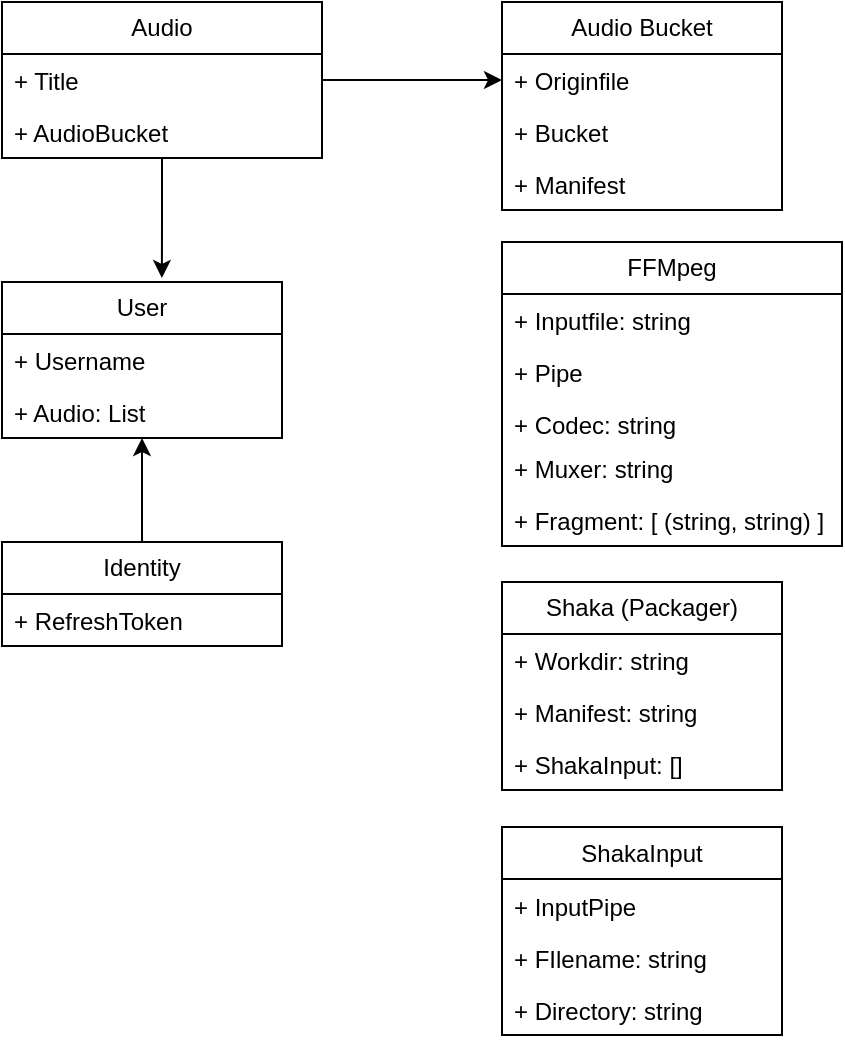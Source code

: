 <mxfile version="21.2.1" type="device">
  <diagram id="C5RBs43oDa-KdzZeNtuy" name="Page-1">
    <mxGraphModel dx="944" dy="623" grid="1" gridSize="10" guides="1" tooltips="1" connect="1" arrows="1" fold="1" page="1" pageScale="1" pageWidth="827" pageHeight="1169" math="0" shadow="0">
      <root>
        <mxCell id="WIyWlLk6GJQsqaUBKTNV-0" />
        <mxCell id="WIyWlLk6GJQsqaUBKTNV-1" parent="WIyWlLk6GJQsqaUBKTNV-0" />
        <mxCell id="QPBZZbar1Oy0P-pEedTq-46" style="edgeStyle=orthogonalEdgeStyle;rounded=0;orthogonalLoop=1;jettySize=auto;html=1;entryX=0.571;entryY=-0.026;entryDx=0;entryDy=0;entryPerimeter=0;" edge="1" parent="WIyWlLk6GJQsqaUBKTNV-1" source="QPBZZbar1Oy0P-pEedTq-28" target="QPBZZbar1Oy0P-pEedTq-41">
          <mxGeometry relative="1" as="geometry" />
        </mxCell>
        <mxCell id="QPBZZbar1Oy0P-pEedTq-28" value="Audio" style="swimlane;fontStyle=0;childLayout=stackLayout;horizontal=1;startSize=26;fillColor=none;horizontalStack=0;resizeParent=1;resizeParentMax=0;resizeLast=0;collapsible=1;marginBottom=0;whiteSpace=wrap;html=1;" vertex="1" parent="WIyWlLk6GJQsqaUBKTNV-1">
          <mxGeometry x="190" y="120" width="160" height="78" as="geometry" />
        </mxCell>
        <mxCell id="QPBZZbar1Oy0P-pEedTq-29" value="+ Title" style="text;strokeColor=none;fillColor=none;align=left;verticalAlign=top;spacingLeft=4;spacingRight=4;overflow=hidden;rotatable=0;points=[[0,0.5],[1,0.5]];portConstraint=eastwest;whiteSpace=wrap;html=1;" vertex="1" parent="QPBZZbar1Oy0P-pEedTq-28">
          <mxGeometry y="26" width="160" height="26" as="geometry" />
        </mxCell>
        <mxCell id="QPBZZbar1Oy0P-pEedTq-47" value="+ AudioBucket" style="text;strokeColor=none;fillColor=none;align=left;verticalAlign=top;spacingLeft=4;spacingRight=4;overflow=hidden;rotatable=0;points=[[0,0.5],[1,0.5]];portConstraint=eastwest;whiteSpace=wrap;html=1;" vertex="1" parent="QPBZZbar1Oy0P-pEedTq-28">
          <mxGeometry y="52" width="160" height="26" as="geometry" />
        </mxCell>
        <mxCell id="QPBZZbar1Oy0P-pEedTq-34" value="Audio Bucket" style="swimlane;fontStyle=0;childLayout=stackLayout;horizontal=1;startSize=26;fillColor=none;horizontalStack=0;resizeParent=1;resizeParentMax=0;resizeLast=0;collapsible=1;marginBottom=0;whiteSpace=wrap;html=1;" vertex="1" parent="WIyWlLk6GJQsqaUBKTNV-1">
          <mxGeometry x="440" y="120" width="140" height="104" as="geometry" />
        </mxCell>
        <mxCell id="QPBZZbar1Oy0P-pEedTq-35" value="+ Originfile " style="text;strokeColor=none;fillColor=none;align=left;verticalAlign=top;spacingLeft=4;spacingRight=4;overflow=hidden;rotatable=0;points=[[0,0.5],[1,0.5]];portConstraint=eastwest;whiteSpace=wrap;html=1;" vertex="1" parent="QPBZZbar1Oy0P-pEedTq-34">
          <mxGeometry y="26" width="140" height="26" as="geometry" />
        </mxCell>
        <mxCell id="QPBZZbar1Oy0P-pEedTq-70" value="+ Bucket" style="text;strokeColor=none;fillColor=none;align=left;verticalAlign=top;spacingLeft=4;spacingRight=4;overflow=hidden;rotatable=0;points=[[0,0.5],[1,0.5]];portConstraint=eastwest;whiteSpace=wrap;html=1;" vertex="1" parent="QPBZZbar1Oy0P-pEedTq-34">
          <mxGeometry y="52" width="140" height="26" as="geometry" />
        </mxCell>
        <mxCell id="QPBZZbar1Oy0P-pEedTq-36" value="+ Manifest" style="text;strokeColor=none;fillColor=none;align=left;verticalAlign=top;spacingLeft=4;spacingRight=4;overflow=hidden;rotatable=0;points=[[0,0.5],[1,0.5]];portConstraint=eastwest;whiteSpace=wrap;html=1;" vertex="1" parent="QPBZZbar1Oy0P-pEedTq-34">
          <mxGeometry y="78" width="140" height="26" as="geometry" />
        </mxCell>
        <mxCell id="QPBZZbar1Oy0P-pEedTq-40" style="edgeStyle=orthogonalEdgeStyle;rounded=0;orthogonalLoop=1;jettySize=auto;html=1;entryX=0;entryY=0.5;entryDx=0;entryDy=0;" edge="1" parent="WIyWlLk6GJQsqaUBKTNV-1" source="QPBZZbar1Oy0P-pEedTq-29" target="QPBZZbar1Oy0P-pEedTq-35">
          <mxGeometry relative="1" as="geometry" />
        </mxCell>
        <mxCell id="QPBZZbar1Oy0P-pEedTq-41" value="User" style="swimlane;fontStyle=0;childLayout=stackLayout;horizontal=1;startSize=26;fillColor=none;horizontalStack=0;resizeParent=1;resizeParentMax=0;resizeLast=0;collapsible=1;marginBottom=0;whiteSpace=wrap;html=1;" vertex="1" parent="WIyWlLk6GJQsqaUBKTNV-1">
          <mxGeometry x="190" y="260" width="140" height="78" as="geometry" />
        </mxCell>
        <mxCell id="QPBZZbar1Oy0P-pEedTq-42" value="+ Username" style="text;strokeColor=none;fillColor=none;align=left;verticalAlign=top;spacingLeft=4;spacingRight=4;overflow=hidden;rotatable=0;points=[[0,0.5],[1,0.5]];portConstraint=eastwest;whiteSpace=wrap;html=1;" vertex="1" parent="QPBZZbar1Oy0P-pEedTq-41">
          <mxGeometry y="26" width="140" height="26" as="geometry" />
        </mxCell>
        <mxCell id="QPBZZbar1Oy0P-pEedTq-44" value="+ Audio: List" style="text;strokeColor=none;fillColor=none;align=left;verticalAlign=top;spacingLeft=4;spacingRight=4;overflow=hidden;rotatable=0;points=[[0,0.5],[1,0.5]];portConstraint=eastwest;whiteSpace=wrap;html=1;" vertex="1" parent="QPBZZbar1Oy0P-pEedTq-41">
          <mxGeometry y="52" width="140" height="26" as="geometry" />
        </mxCell>
        <mxCell id="QPBZZbar1Oy0P-pEedTq-48" value="FFMpeg" style="swimlane;fontStyle=0;childLayout=stackLayout;horizontal=1;startSize=26;fillColor=none;horizontalStack=0;resizeParent=1;resizeParentMax=0;resizeLast=0;collapsible=1;marginBottom=0;whiteSpace=wrap;html=1;" vertex="1" parent="WIyWlLk6GJQsqaUBKTNV-1">
          <mxGeometry x="440" y="240" width="170" height="152" as="geometry" />
        </mxCell>
        <mxCell id="QPBZZbar1Oy0P-pEedTq-53" value="+ Inputfile: string" style="text;strokeColor=none;fillColor=none;align=left;verticalAlign=top;spacingLeft=4;spacingRight=4;overflow=hidden;rotatable=0;points=[[0,0.5],[1,0.5]];portConstraint=eastwest;whiteSpace=wrap;html=1;" vertex="1" parent="QPBZZbar1Oy0P-pEedTq-48">
          <mxGeometry y="26" width="170" height="26" as="geometry" />
        </mxCell>
        <mxCell id="QPBZZbar1Oy0P-pEedTq-54" value="+ Pipe" style="text;strokeColor=none;fillColor=none;align=left;verticalAlign=top;spacingLeft=4;spacingRight=4;overflow=hidden;rotatable=0;points=[[0,0.5],[1,0.5]];portConstraint=eastwest;whiteSpace=wrap;html=1;" vertex="1" parent="QPBZZbar1Oy0P-pEedTq-48">
          <mxGeometry y="52" width="170" height="26" as="geometry" />
        </mxCell>
        <mxCell id="QPBZZbar1Oy0P-pEedTq-49" value="+ Codec: string" style="text;strokeColor=none;fillColor=none;align=left;verticalAlign=top;spacingLeft=4;spacingRight=4;overflow=hidden;rotatable=0;points=[[0,0.5],[1,0.5]];portConstraint=eastwest;whiteSpace=wrap;html=1;" vertex="1" parent="QPBZZbar1Oy0P-pEedTq-48">
          <mxGeometry y="78" width="170" height="22" as="geometry" />
        </mxCell>
        <mxCell id="QPBZZbar1Oy0P-pEedTq-50" value="+ Muxer: string" style="text;strokeColor=none;fillColor=none;align=left;verticalAlign=top;spacingLeft=4;spacingRight=4;overflow=hidden;rotatable=0;points=[[0,0.5],[1,0.5]];portConstraint=eastwest;whiteSpace=wrap;html=1;" vertex="1" parent="QPBZZbar1Oy0P-pEedTq-48">
          <mxGeometry y="100" width="170" height="26" as="geometry" />
        </mxCell>
        <mxCell id="QPBZZbar1Oy0P-pEedTq-51" value="+ Fragment: [ (string, string) ]" style="text;strokeColor=none;fillColor=none;align=left;verticalAlign=top;spacingLeft=4;spacingRight=4;overflow=hidden;rotatable=0;points=[[0,0.5],[1,0.5]];portConstraint=eastwest;whiteSpace=wrap;html=1;" vertex="1" parent="QPBZZbar1Oy0P-pEedTq-48">
          <mxGeometry y="126" width="170" height="26" as="geometry" />
        </mxCell>
        <mxCell id="QPBZZbar1Oy0P-pEedTq-55" value="Shaka (Packager)" style="swimlane;fontStyle=0;childLayout=stackLayout;horizontal=1;startSize=26;fillColor=none;horizontalStack=0;resizeParent=1;resizeParentMax=0;resizeLast=0;collapsible=1;marginBottom=0;whiteSpace=wrap;html=1;" vertex="1" parent="WIyWlLk6GJQsqaUBKTNV-1">
          <mxGeometry x="440" y="410" width="140" height="104" as="geometry" />
        </mxCell>
        <mxCell id="QPBZZbar1Oy0P-pEedTq-56" value="+ Workdir: string" style="text;strokeColor=none;fillColor=none;align=left;verticalAlign=top;spacingLeft=4;spacingRight=4;overflow=hidden;rotatable=0;points=[[0,0.5],[1,0.5]];portConstraint=eastwest;whiteSpace=wrap;html=1;" vertex="1" parent="QPBZZbar1Oy0P-pEedTq-55">
          <mxGeometry y="26" width="140" height="26" as="geometry" />
        </mxCell>
        <mxCell id="QPBZZbar1Oy0P-pEedTq-57" value="+ Manifest: string" style="text;strokeColor=none;fillColor=none;align=left;verticalAlign=top;spacingLeft=4;spacingRight=4;overflow=hidden;rotatable=0;points=[[0,0.5],[1,0.5]];portConstraint=eastwest;whiteSpace=wrap;html=1;" vertex="1" parent="QPBZZbar1Oy0P-pEedTq-55">
          <mxGeometry y="52" width="140" height="26" as="geometry" />
        </mxCell>
        <mxCell id="QPBZZbar1Oy0P-pEedTq-58" value="+ ShakaInput: []" style="text;strokeColor=none;fillColor=none;align=left;verticalAlign=top;spacingLeft=4;spacingRight=4;overflow=hidden;rotatable=0;points=[[0,0.5],[1,0.5]];portConstraint=eastwest;whiteSpace=wrap;html=1;" vertex="1" parent="QPBZZbar1Oy0P-pEedTq-55">
          <mxGeometry y="78" width="140" height="26" as="geometry" />
        </mxCell>
        <mxCell id="QPBZZbar1Oy0P-pEedTq-60" value="ShakaInput" style="swimlane;fontStyle=0;childLayout=stackLayout;horizontal=1;startSize=26;fillColor=none;horizontalStack=0;resizeParent=1;resizeParentMax=0;resizeLast=0;collapsible=1;marginBottom=0;whiteSpace=wrap;html=1;" vertex="1" parent="WIyWlLk6GJQsqaUBKTNV-1">
          <mxGeometry x="440" y="532.5" width="140" height="104" as="geometry" />
        </mxCell>
        <mxCell id="QPBZZbar1Oy0P-pEedTq-61" value="+ InputPipe" style="text;strokeColor=none;fillColor=none;align=left;verticalAlign=top;spacingLeft=4;spacingRight=4;overflow=hidden;rotatable=0;points=[[0,0.5],[1,0.5]];portConstraint=eastwest;whiteSpace=wrap;html=1;" vertex="1" parent="QPBZZbar1Oy0P-pEedTq-60">
          <mxGeometry y="26" width="140" height="26" as="geometry" />
        </mxCell>
        <mxCell id="QPBZZbar1Oy0P-pEedTq-62" value="+ FIlename: string" style="text;strokeColor=none;fillColor=none;align=left;verticalAlign=top;spacingLeft=4;spacingRight=4;overflow=hidden;rotatable=0;points=[[0,0.5],[1,0.5]];portConstraint=eastwest;whiteSpace=wrap;html=1;" vertex="1" parent="QPBZZbar1Oy0P-pEedTq-60">
          <mxGeometry y="52" width="140" height="26" as="geometry" />
        </mxCell>
        <mxCell id="QPBZZbar1Oy0P-pEedTq-63" value="+ Directory: string" style="text;strokeColor=none;fillColor=none;align=left;verticalAlign=top;spacingLeft=4;spacingRight=4;overflow=hidden;rotatable=0;points=[[0,0.5],[1,0.5]];portConstraint=eastwest;whiteSpace=wrap;html=1;" vertex="1" parent="QPBZZbar1Oy0P-pEedTq-60">
          <mxGeometry y="78" width="140" height="26" as="geometry" />
        </mxCell>
        <mxCell id="QPBZZbar1Oy0P-pEedTq-69" style="edgeStyle=orthogonalEdgeStyle;rounded=0;orthogonalLoop=1;jettySize=auto;html=1;entryX=0.5;entryY=1;entryDx=0;entryDy=0;" edge="1" parent="WIyWlLk6GJQsqaUBKTNV-1" source="QPBZZbar1Oy0P-pEedTq-65" target="QPBZZbar1Oy0P-pEedTq-41">
          <mxGeometry relative="1" as="geometry" />
        </mxCell>
        <mxCell id="QPBZZbar1Oy0P-pEedTq-65" value="Identity" style="swimlane;fontStyle=0;childLayout=stackLayout;horizontal=1;startSize=26;fillColor=none;horizontalStack=0;resizeParent=1;resizeParentMax=0;resizeLast=0;collapsible=1;marginBottom=0;whiteSpace=wrap;html=1;" vertex="1" parent="WIyWlLk6GJQsqaUBKTNV-1">
          <mxGeometry x="190" y="390" width="140" height="52" as="geometry" />
        </mxCell>
        <mxCell id="QPBZZbar1Oy0P-pEedTq-67" value="+ RefreshToken" style="text;strokeColor=none;fillColor=none;align=left;verticalAlign=top;spacingLeft=4;spacingRight=4;overflow=hidden;rotatable=0;points=[[0,0.5],[1,0.5]];portConstraint=eastwest;whiteSpace=wrap;html=1;" vertex="1" parent="QPBZZbar1Oy0P-pEedTq-65">
          <mxGeometry y="26" width="140" height="26" as="geometry" />
        </mxCell>
      </root>
    </mxGraphModel>
  </diagram>
</mxfile>
